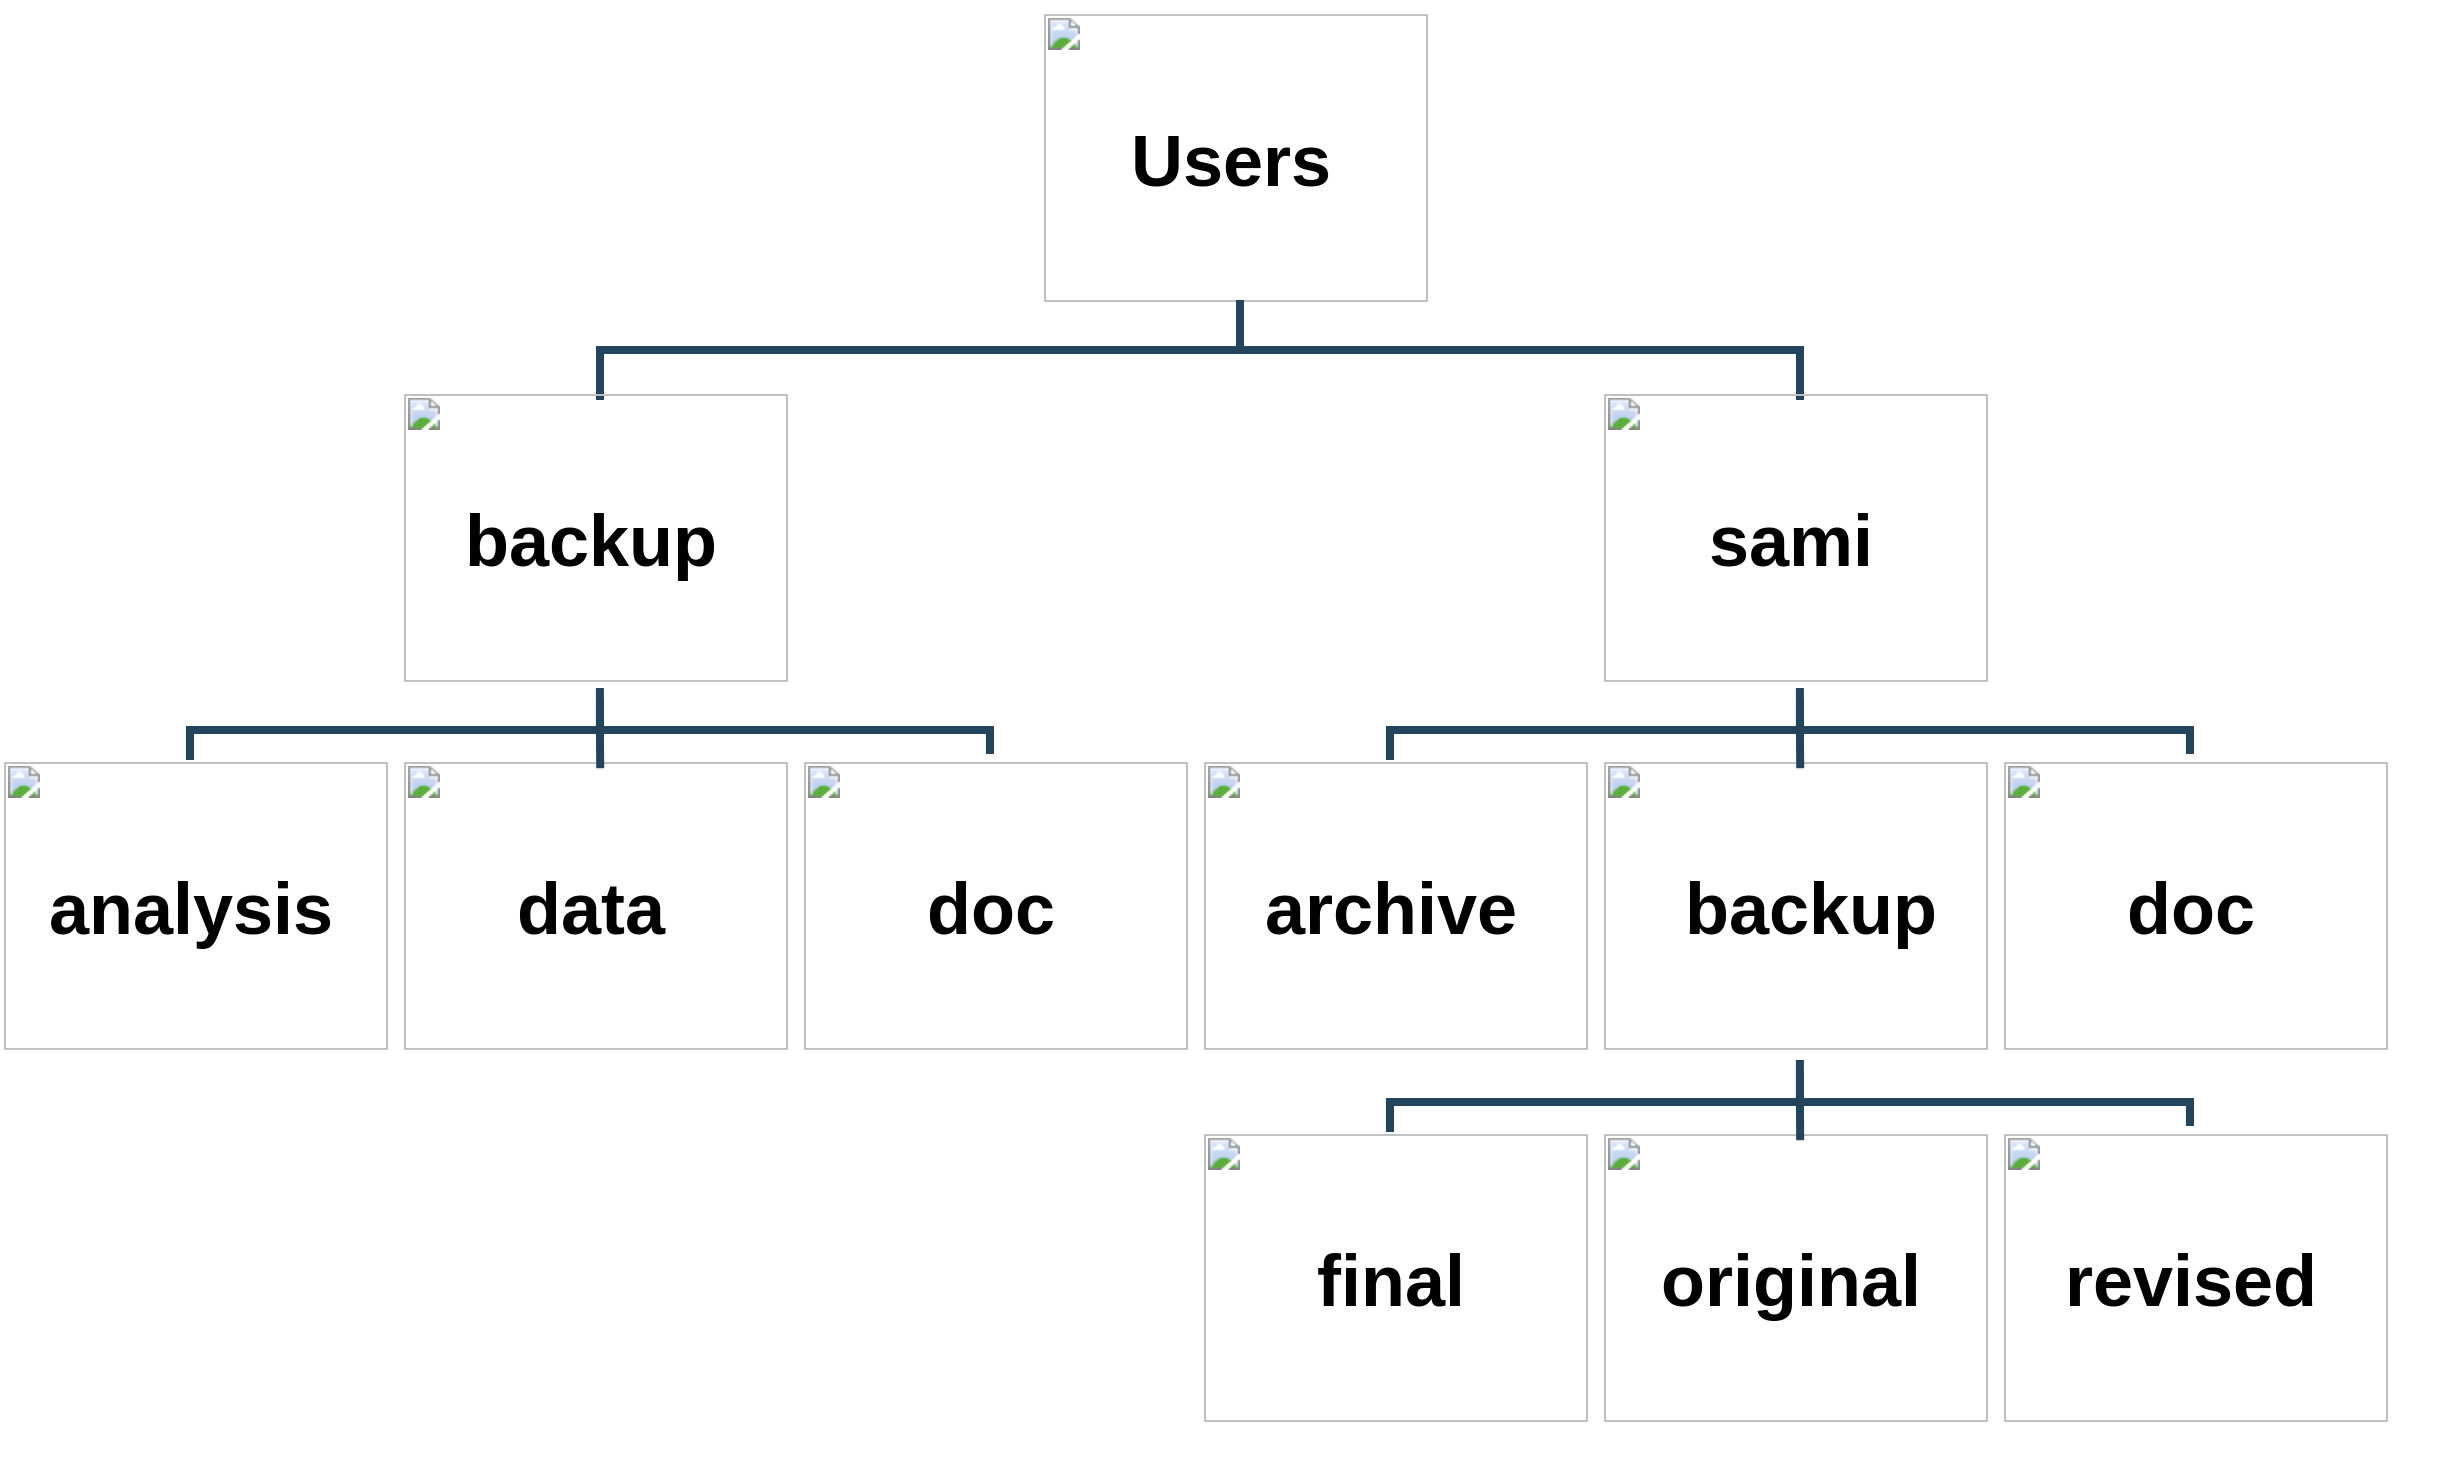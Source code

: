 <mxfile version="13.7.9" type="device"><diagram name="Page-1" id="97916047-d0de-89f5-080d-49f4d83e522f"><mxGraphModel dx="1406" dy="1082" grid="1" gridSize="10" guides="1" tooltips="1" connect="1" arrows="1" fold="1" page="1" pageScale="1.5" pageWidth="1600" pageHeight="1200" background="#ffffff" math="0" shadow="0"><root><mxCell id="0"/><mxCell id="1" parent="0"/><mxCell id="RomWQ7Ud2bz2Ab_qu5k_-63" value="&lt;b id=&quot;docs-internal-guid-176f5fae-7fff-e4cc-c32f-561251613e68&quot; style=&quot;color: rgb(0 , 0 , 0) ; font-style: normal ; letter-spacing: normal ; text-indent: 0px ; text-transform: none ; word-spacing: 0px ; text-decoration: none ; font-weight: normal&quot;&gt;&lt;img width=&quot;192px;&quot; height=&quot;144px;&quot; src=&quot;https://lh3.googleusercontent.com/78sJuBriYOyETrLdyUgUUgEK4_e1ZvOvROPOQzKT-BE1trKszS342RcHLoVeCTw-zpGUh8o0Q4nxf1scBqOMTSjhbAeKdQ6dpFaHuef88_RFK5LPYRxensBogocqFlDy9eZvOLLuT_aV8w&quot;&gt;&lt;br&gt;&lt;/b&gt;&lt;br class=&quot;Apple-interchange-newline&quot; style=&quot;color: rgb(0 , 0 , 0) ; font-style: normal ; font-weight: normal ; letter-spacing: normal ; text-indent: 0px ; text-transform: none ; word-spacing: 0px ; text-decoration: none&quot;&gt;" style="text;whiteSpace=wrap;html=1;" parent="1" vertex="1"><mxGeometry x="760" y="270" width="220" height="160" as="geometry"/></mxCell><mxCell id="RomWQ7Ud2bz2Ab_qu5k_-64" value="" style="edgeStyle=elbowEdgeStyle;elbow=vertical;strokeWidth=4;endArrow=none;endFill=0;fontStyle=1;strokeColor=#23445D;rounded=0;" parent="1" edge="1"><mxGeometry x="180" y="179.5" width="100" height="100" as="geometry"><mxPoint x="860" y="420" as="sourcePoint"/><mxPoint x="540" y="470" as="targetPoint"/></mxGeometry></mxCell><mxCell id="RomWQ7Ud2bz2Ab_qu5k_-65" value="&lt;b id=&quot;docs-internal-guid-176f5fae-7fff-e4cc-c32f-561251613e68&quot; style=&quot;color: rgb(0 , 0 , 0) ; font-style: normal ; letter-spacing: normal ; text-indent: 0px ; text-transform: none ; word-spacing: 0px ; text-decoration: none ; font-weight: normal&quot;&gt;&lt;img width=&quot;192px;&quot; height=&quot;144px;&quot; src=&quot;https://lh3.googleusercontent.com/78sJuBriYOyETrLdyUgUUgEK4_e1ZvOvROPOQzKT-BE1trKszS342RcHLoVeCTw-zpGUh8o0Q4nxf1scBqOMTSjhbAeKdQ6dpFaHuef88_RFK5LPYRxensBogocqFlDy9eZvOLLuT_aV8w&quot;&gt;&lt;br&gt;&lt;/b&gt;&lt;br class=&quot;Apple-interchange-newline&quot; style=&quot;color: rgb(0 , 0 , 0) ; font-style: normal ; font-weight: normal ; letter-spacing: normal ; text-indent: 0px ; text-transform: none ; word-spacing: 0px ; text-decoration: none&quot;&gt;" style="text;whiteSpace=wrap;html=1;" parent="1" vertex="1"><mxGeometry x="440" y="460" width="220" height="160" as="geometry"/></mxCell><mxCell id="RomWQ7Ud2bz2Ab_qu5k_-66" value="" style="edgeStyle=elbowEdgeStyle;elbow=vertical;strokeWidth=4;endArrow=none;endFill=0;fontStyle=1;strokeColor=#23445D;rounded=0;" parent="1" edge="1"><mxGeometry x="190" y="179.5" width="100" height="100" as="geometry"><mxPoint x="1140" y="470" as="sourcePoint"/><mxPoint x="860" y="420" as="targetPoint"/></mxGeometry></mxCell><mxCell id="RomWQ7Ud2bz2Ab_qu5k_-67" value="&lt;span style=&quot;font-size: 36px&quot;&gt;&lt;b&gt;Users&lt;/b&gt;&lt;/span&gt;" style="text;html=1;align=center;verticalAlign=middle;resizable=0;points=[];autosize=1;" parent="1" vertex="1"><mxGeometry x="795" y="335" width="120" height="30" as="geometry"/></mxCell><mxCell id="RomWQ7Ud2bz2Ab_qu5k_-68" value="&lt;b id=&quot;docs-internal-guid-176f5fae-7fff-e4cc-c32f-561251613e68&quot; style=&quot;color: rgb(0 , 0 , 0) ; font-style: normal ; letter-spacing: normal ; text-indent: 0px ; text-transform: none ; word-spacing: 0px ; text-decoration: none ; font-weight: normal&quot;&gt;&lt;img width=&quot;192px;&quot; height=&quot;144px;&quot; src=&quot;https://lh3.googleusercontent.com/78sJuBriYOyETrLdyUgUUgEK4_e1ZvOvROPOQzKT-BE1trKszS342RcHLoVeCTw-zpGUh8o0Q4nxf1scBqOMTSjhbAeKdQ6dpFaHuef88_RFK5LPYRxensBogocqFlDy9eZvOLLuT_aV8w&quot;&gt;&lt;br&gt;&lt;/b&gt;&lt;br class=&quot;Apple-interchange-newline&quot; style=&quot;color: rgb(0 , 0 , 0) ; font-style: normal ; font-weight: normal ; letter-spacing: normal ; text-indent: 0px ; text-transform: none ; word-spacing: 0px ; text-decoration: none&quot;&gt;" style="text;whiteSpace=wrap;html=1;" parent="1" vertex="1"><mxGeometry x="1040" y="460" width="220" height="160" as="geometry"/></mxCell><mxCell id="RomWQ7Ud2bz2Ab_qu5k_-69" value="&lt;b&gt;&lt;font style=&quot;font-size: 36px&quot;&gt;backup&lt;/font&gt;&lt;/b&gt;" style="text;html=1;align=center;verticalAlign=middle;resizable=0;points=[];autosize=1;" parent="1" vertex="1"><mxGeometry x="465" y="525" width="140" height="30" as="geometry"/></mxCell><mxCell id="RomWQ7Ud2bz2Ab_qu5k_-71" value="&lt;b&gt;&lt;font style=&quot;font-size: 36px&quot;&gt;sami&lt;/font&gt;&lt;/b&gt;" style="text;html=1;align=center;verticalAlign=middle;resizable=0;points=[];autosize=1;" parent="1" vertex="1"><mxGeometry x="1085" y="525" width="100" height="30" as="geometry"/></mxCell><mxCell id="RomWQ7Ud2bz2Ab_qu5k_-72" value="&lt;b id=&quot;docs-internal-guid-176f5fae-7fff-e4cc-c32f-561251613e68&quot; style=&quot;color: rgb(0 , 0 , 0) ; font-style: normal ; letter-spacing: normal ; text-indent: 0px ; text-transform: none ; word-spacing: 0px ; text-decoration: none ; font-weight: normal&quot;&gt;&lt;img width=&quot;192px;&quot; height=&quot;144px;&quot; src=&quot;https://lh3.googleusercontent.com/78sJuBriYOyETrLdyUgUUgEK4_e1ZvOvROPOQzKT-BE1trKszS342RcHLoVeCTw-zpGUh8o0Q4nxf1scBqOMTSjhbAeKdQ6dpFaHuef88_RFK5LPYRxensBogocqFlDy9eZvOLLuT_aV8w&quot;&gt;&lt;br&gt;&lt;/b&gt;&lt;br class=&quot;Apple-interchange-newline&quot; style=&quot;color: rgb(0 , 0 , 0) ; font-style: normal ; font-weight: normal ; letter-spacing: normal ; text-indent: 0px ; text-transform: none ; word-spacing: 0px ; text-decoration: none&quot;&gt;" style="text;whiteSpace=wrap;html=1;" parent="1" vertex="1"><mxGeometry x="840" y="644" width="220" height="160" as="geometry"/></mxCell><mxCell id="RomWQ7Ud2bz2Ab_qu5k_-73" value="&lt;b id=&quot;docs-internal-guid-176f5fae-7fff-e4cc-c32f-561251613e68&quot; style=&quot;color: rgb(0 , 0 , 0) ; font-style: normal ; letter-spacing: normal ; text-indent: 0px ; text-transform: none ; word-spacing: 0px ; text-decoration: none ; font-weight: normal&quot;&gt;&lt;img width=&quot;192px;&quot; height=&quot;144px;&quot; src=&quot;https://lh3.googleusercontent.com/78sJuBriYOyETrLdyUgUUgEK4_e1ZvOvROPOQzKT-BE1trKszS342RcHLoVeCTw-zpGUh8o0Q4nxf1scBqOMTSjhbAeKdQ6dpFaHuef88_RFK5LPYRxensBogocqFlDy9eZvOLLuT_aV8w&quot;&gt;&lt;br&gt;&lt;/b&gt;&lt;br class=&quot;Apple-interchange-newline&quot; style=&quot;color: rgb(0 , 0 , 0) ; font-style: normal ; font-weight: normal ; letter-spacing: normal ; text-indent: 0px ; text-transform: none ; word-spacing: 0px ; text-decoration: none&quot;&gt;" style="text;whiteSpace=wrap;html=1;" parent="1" vertex="1"><mxGeometry x="1040" y="644" width="220" height="160" as="geometry"/></mxCell><mxCell id="RomWQ7Ud2bz2Ab_qu5k_-74" value="&lt;b id=&quot;docs-internal-guid-176f5fae-7fff-e4cc-c32f-561251613e68&quot; style=&quot;color: rgb(0 , 0 , 0) ; font-style: normal ; letter-spacing: normal ; text-indent: 0px ; text-transform: none ; word-spacing: 0px ; text-decoration: none ; font-weight: normal&quot;&gt;&lt;img width=&quot;192px;&quot; height=&quot;144px;&quot; src=&quot;https://lh3.googleusercontent.com/78sJuBriYOyETrLdyUgUUgEK4_e1ZvOvROPOQzKT-BE1trKszS342RcHLoVeCTw-zpGUh8o0Q4nxf1scBqOMTSjhbAeKdQ6dpFaHuef88_RFK5LPYRxensBogocqFlDy9eZvOLLuT_aV8w&quot;&gt;&lt;br&gt;&lt;/b&gt;&lt;br class=&quot;Apple-interchange-newline&quot; style=&quot;color: rgb(0 , 0 , 0) ; font-style: normal ; font-weight: normal ; letter-spacing: normal ; text-indent: 0px ; text-transform: none ; word-spacing: 0px ; text-decoration: none&quot;&gt;" style="text;whiteSpace=wrap;html=1;" parent="1" vertex="1"><mxGeometry x="1240" y="644" width="220" height="160" as="geometry"/></mxCell><mxCell id="RomWQ7Ud2bz2Ab_qu5k_-79" value="&lt;b&gt;&lt;font style=&quot;font-size: 36px&quot;&gt;archive&lt;/font&gt;&lt;/b&gt;" style="text;html=1;align=center;verticalAlign=middle;resizable=0;points=[];autosize=1;" parent="1" vertex="1"><mxGeometry x="865" y="709" width="140" height="30" as="geometry"/></mxCell><mxCell id="RomWQ7Ud2bz2Ab_qu5k_-80" value="&lt;b&gt;&lt;font style=&quot;font-size: 36px&quot;&gt;backup&lt;/font&gt;&lt;/b&gt;" style="text;html=1;align=center;verticalAlign=middle;resizable=0;points=[];autosize=1;" parent="1" vertex="1"><mxGeometry x="1075" y="709" width="140" height="30" as="geometry"/></mxCell><mxCell id="RomWQ7Ud2bz2Ab_qu5k_-81" value="&lt;b&gt;&lt;font style=&quot;font-size: 36px&quot;&gt;doc&lt;/font&gt;&lt;/b&gt;" style="text;html=1;align=center;verticalAlign=middle;resizable=0;points=[];autosize=1;" parent="1" vertex="1"><mxGeometry x="1295" y="709" width="80" height="30" as="geometry"/></mxCell><mxCell id="RomWQ7Ud2bz2Ab_qu5k_-82" value="" style="edgeStyle=elbowEdgeStyle;elbow=vertical;strokeWidth=4;endArrow=none;endFill=0;fontStyle=1;strokeColor=#23445D;rounded=0;" parent="1" edge="1"><mxGeometry x="654.95" y="363.42" width="100" height="100" as="geometry"><mxPoint x="1140" y="620" as="sourcePoint"/><mxPoint x="935" y="650" as="targetPoint"/></mxGeometry></mxCell><mxCell id="RomWQ7Ud2bz2Ab_qu5k_-83" value="" style="edgeStyle=elbowEdgeStyle;elbow=vertical;strokeWidth=4;endArrow=none;endFill=0;fontStyle=1;strokeColor=#23445D;rounded=0;entryX=0.455;entryY=0.063;entryDx=0;entryDy=0;entryPerimeter=0;" parent="1" edge="1"><mxGeometry x="459.95" y="373.5" width="100" height="100" as="geometry"><mxPoint x="1139.95" y="614" as="sourcePoint"/><mxPoint x="1140.1" y="654.08" as="targetPoint"/></mxGeometry></mxCell><mxCell id="qKiXcHkQbp2_lUSved85-1" value="" style="edgeStyle=elbowEdgeStyle;elbow=vertical;strokeWidth=4;endArrow=none;endFill=0;fontStyle=1;strokeColor=#23445D;rounded=0;" edge="1" parent="1"><mxGeometry x="654.95" y="366.42" width="100" height="100" as="geometry"><mxPoint x="1140" y="623" as="sourcePoint"/><mxPoint x="1335" y="647" as="targetPoint"/></mxGeometry></mxCell><mxCell id="qKiXcHkQbp2_lUSved85-2" value="&lt;b id=&quot;docs-internal-guid-176f5fae-7fff-e4cc-c32f-561251613e68&quot; style=&quot;color: rgb(0 , 0 , 0) ; font-style: normal ; letter-spacing: normal ; text-indent: 0px ; text-transform: none ; word-spacing: 0px ; text-decoration: none ; font-weight: normal&quot;&gt;&lt;img width=&quot;192px;&quot; height=&quot;144px;&quot; src=&quot;https://lh3.googleusercontent.com/78sJuBriYOyETrLdyUgUUgEK4_e1ZvOvROPOQzKT-BE1trKszS342RcHLoVeCTw-zpGUh8o0Q4nxf1scBqOMTSjhbAeKdQ6dpFaHuef88_RFK5LPYRxensBogocqFlDy9eZvOLLuT_aV8w&quot;&gt;&lt;br&gt;&lt;/b&gt;&lt;br class=&quot;Apple-interchange-newline&quot; style=&quot;color: rgb(0 , 0 , 0) ; font-style: normal ; font-weight: normal ; letter-spacing: normal ; text-indent: 0px ; text-transform: none ; word-spacing: 0px ; text-decoration: none&quot;&gt;" style="text;whiteSpace=wrap;html=1;" vertex="1" parent="1"><mxGeometry x="840" y="830" width="220" height="160" as="geometry"/></mxCell><mxCell id="qKiXcHkQbp2_lUSved85-3" value="&lt;b id=&quot;docs-internal-guid-176f5fae-7fff-e4cc-c32f-561251613e68&quot; style=&quot;color: rgb(0 , 0 , 0) ; font-style: normal ; letter-spacing: normal ; text-indent: 0px ; text-transform: none ; word-spacing: 0px ; text-decoration: none ; font-weight: normal&quot;&gt;&lt;img width=&quot;192px;&quot; height=&quot;144px;&quot; src=&quot;https://lh3.googleusercontent.com/78sJuBriYOyETrLdyUgUUgEK4_e1ZvOvROPOQzKT-BE1trKszS342RcHLoVeCTw-zpGUh8o0Q4nxf1scBqOMTSjhbAeKdQ6dpFaHuef88_RFK5LPYRxensBogocqFlDy9eZvOLLuT_aV8w&quot;&gt;&lt;br&gt;&lt;/b&gt;&lt;br class=&quot;Apple-interchange-newline&quot; style=&quot;color: rgb(0 , 0 , 0) ; font-style: normal ; font-weight: normal ; letter-spacing: normal ; text-indent: 0px ; text-transform: none ; word-spacing: 0px ; text-decoration: none&quot;&gt;" style="text;whiteSpace=wrap;html=1;" vertex="1" parent="1"><mxGeometry x="1040" y="830" width="220" height="160" as="geometry"/></mxCell><mxCell id="qKiXcHkQbp2_lUSved85-4" value="&lt;b id=&quot;docs-internal-guid-176f5fae-7fff-e4cc-c32f-561251613e68&quot; style=&quot;color: rgb(0 , 0 , 0) ; font-style: normal ; letter-spacing: normal ; text-indent: 0px ; text-transform: none ; word-spacing: 0px ; text-decoration: none ; font-weight: normal&quot;&gt;&lt;img width=&quot;192px;&quot; height=&quot;144px;&quot; src=&quot;https://lh3.googleusercontent.com/78sJuBriYOyETrLdyUgUUgEK4_e1ZvOvROPOQzKT-BE1trKszS342RcHLoVeCTw-zpGUh8o0Q4nxf1scBqOMTSjhbAeKdQ6dpFaHuef88_RFK5LPYRxensBogocqFlDy9eZvOLLuT_aV8w&quot;&gt;&lt;br&gt;&lt;/b&gt;&lt;br class=&quot;Apple-interchange-newline&quot; style=&quot;color: rgb(0 , 0 , 0) ; font-style: normal ; font-weight: normal ; letter-spacing: normal ; text-indent: 0px ; text-transform: none ; word-spacing: 0px ; text-decoration: none&quot;&gt;" style="text;whiteSpace=wrap;html=1;" vertex="1" parent="1"><mxGeometry x="1240" y="830" width="220" height="160" as="geometry"/></mxCell><mxCell id="qKiXcHkQbp2_lUSved85-5" value="&lt;b&gt;&lt;font style=&quot;font-size: 36px&quot;&gt;final&lt;/font&gt;&lt;/b&gt;" style="text;html=1;align=center;verticalAlign=middle;resizable=0;points=[];autosize=1;" vertex="1" parent="1"><mxGeometry x="890" y="895" width="90" height="30" as="geometry"/></mxCell><mxCell id="qKiXcHkQbp2_lUSved85-6" value="&lt;b&gt;&lt;font style=&quot;font-size: 36px&quot;&gt;original&lt;/font&gt;&lt;/b&gt;" style="text;html=1;align=center;verticalAlign=middle;resizable=0;points=[];autosize=1;" vertex="1" parent="1"><mxGeometry x="1060" y="895" width="150" height="30" as="geometry"/></mxCell><mxCell id="qKiXcHkQbp2_lUSved85-7" value="&lt;b&gt;&lt;font style=&quot;font-size: 36px&quot;&gt;revised&lt;/font&gt;&lt;/b&gt;" style="text;html=1;align=center;verticalAlign=middle;resizable=0;points=[];autosize=1;" vertex="1" parent="1"><mxGeometry x="1265" y="895" width="140" height="30" as="geometry"/></mxCell><mxCell id="qKiXcHkQbp2_lUSved85-8" value="" style="edgeStyle=elbowEdgeStyle;elbow=vertical;strokeWidth=4;endArrow=none;endFill=0;fontStyle=1;strokeColor=#23445D;rounded=0;" edge="1" parent="1"><mxGeometry x="654.95" y="549.42" width="100" height="100" as="geometry"><mxPoint x="1140" y="806" as="sourcePoint"/><mxPoint x="935" y="836" as="targetPoint"/></mxGeometry></mxCell><mxCell id="qKiXcHkQbp2_lUSved85-9" value="" style="edgeStyle=elbowEdgeStyle;elbow=vertical;strokeWidth=4;endArrow=none;endFill=0;fontStyle=1;strokeColor=#23445D;rounded=0;entryX=0.455;entryY=0.063;entryDx=0;entryDy=0;entryPerimeter=0;" edge="1" parent="1"><mxGeometry x="459.95" y="559.5" width="100" height="100" as="geometry"><mxPoint x="1139.95" y="800" as="sourcePoint"/><mxPoint x="1140.1" y="840.08" as="targetPoint"/></mxGeometry></mxCell><mxCell id="qKiXcHkQbp2_lUSved85-10" value="" style="edgeStyle=elbowEdgeStyle;elbow=vertical;strokeWidth=4;endArrow=none;endFill=0;fontStyle=1;strokeColor=#23445D;rounded=0;" edge="1" parent="1"><mxGeometry x="654.95" y="552.42" width="100" height="100" as="geometry"><mxPoint x="1140" y="809" as="sourcePoint"/><mxPoint x="1335" y="833" as="targetPoint"/></mxGeometry></mxCell><mxCell id="qKiXcHkQbp2_lUSved85-11" value="&lt;b id=&quot;docs-internal-guid-176f5fae-7fff-e4cc-c32f-561251613e68&quot; style=&quot;color: rgb(0 , 0 , 0) ; font-style: normal ; letter-spacing: normal ; text-indent: 0px ; text-transform: none ; word-spacing: 0px ; text-decoration: none ; font-weight: normal&quot;&gt;&lt;img width=&quot;192px;&quot; height=&quot;144px;&quot; src=&quot;https://lh3.googleusercontent.com/78sJuBriYOyETrLdyUgUUgEK4_e1ZvOvROPOQzKT-BE1trKszS342RcHLoVeCTw-zpGUh8o0Q4nxf1scBqOMTSjhbAeKdQ6dpFaHuef88_RFK5LPYRxensBogocqFlDy9eZvOLLuT_aV8w&quot;&gt;&lt;br&gt;&lt;/b&gt;&lt;br class=&quot;Apple-interchange-newline&quot; style=&quot;color: rgb(0 , 0 , 0) ; font-style: normal ; font-weight: normal ; letter-spacing: normal ; text-indent: 0px ; text-transform: none ; word-spacing: 0px ; text-decoration: none&quot;&gt;" style="text;whiteSpace=wrap;html=1;" vertex="1" parent="1"><mxGeometry x="240" y="644" width="220" height="160" as="geometry"/></mxCell><mxCell id="qKiXcHkQbp2_lUSved85-12" value="&lt;b id=&quot;docs-internal-guid-176f5fae-7fff-e4cc-c32f-561251613e68&quot; style=&quot;color: rgb(0 , 0 , 0) ; font-style: normal ; letter-spacing: normal ; text-indent: 0px ; text-transform: none ; word-spacing: 0px ; text-decoration: none ; font-weight: normal&quot;&gt;&lt;img width=&quot;192px;&quot; height=&quot;144px;&quot; src=&quot;https://lh3.googleusercontent.com/78sJuBriYOyETrLdyUgUUgEK4_e1ZvOvROPOQzKT-BE1trKszS342RcHLoVeCTw-zpGUh8o0Q4nxf1scBqOMTSjhbAeKdQ6dpFaHuef88_RFK5LPYRxensBogocqFlDy9eZvOLLuT_aV8w&quot;&gt;&lt;br&gt;&lt;/b&gt;&lt;br class=&quot;Apple-interchange-newline&quot; style=&quot;color: rgb(0 , 0 , 0) ; font-style: normal ; font-weight: normal ; letter-spacing: normal ; text-indent: 0px ; text-transform: none ; word-spacing: 0px ; text-decoration: none&quot;&gt;" style="text;whiteSpace=wrap;html=1;" vertex="1" parent="1"><mxGeometry x="440" y="644" width="220" height="160" as="geometry"/></mxCell><mxCell id="qKiXcHkQbp2_lUSved85-13" value="&lt;b id=&quot;docs-internal-guid-176f5fae-7fff-e4cc-c32f-561251613e68&quot; style=&quot;color: rgb(0 , 0 , 0) ; font-style: normal ; letter-spacing: normal ; text-indent: 0px ; text-transform: none ; word-spacing: 0px ; text-decoration: none ; font-weight: normal&quot;&gt;&lt;img width=&quot;192px;&quot; height=&quot;144px;&quot; src=&quot;https://lh3.googleusercontent.com/78sJuBriYOyETrLdyUgUUgEK4_e1ZvOvROPOQzKT-BE1trKszS342RcHLoVeCTw-zpGUh8o0Q4nxf1scBqOMTSjhbAeKdQ6dpFaHuef88_RFK5LPYRxensBogocqFlDy9eZvOLLuT_aV8w&quot;&gt;&lt;br&gt;&lt;/b&gt;&lt;br class=&quot;Apple-interchange-newline&quot; style=&quot;color: rgb(0 , 0 , 0) ; font-style: normal ; font-weight: normal ; letter-spacing: normal ; text-indent: 0px ; text-transform: none ; word-spacing: 0px ; text-decoration: none&quot;&gt;" style="text;whiteSpace=wrap;html=1;" vertex="1" parent="1"><mxGeometry x="640" y="644" width="220" height="160" as="geometry"/></mxCell><mxCell id="qKiXcHkQbp2_lUSved85-14" value="&lt;b&gt;&lt;font style=&quot;font-size: 36px&quot;&gt;analysis&lt;/font&gt;&lt;/b&gt;" style="text;html=1;align=center;verticalAlign=middle;resizable=0;points=[];autosize=1;" vertex="1" parent="1"><mxGeometry x="255" y="709" width="160" height="30" as="geometry"/></mxCell><mxCell id="qKiXcHkQbp2_lUSved85-15" value="&lt;b&gt;&lt;font style=&quot;font-size: 36px&quot;&gt;data&lt;/font&gt;&lt;/b&gt;" style="text;html=1;align=center;verticalAlign=middle;resizable=0;points=[];autosize=1;" vertex="1" parent="1"><mxGeometry x="490" y="709" width="90" height="30" as="geometry"/></mxCell><mxCell id="qKiXcHkQbp2_lUSved85-16" value="&lt;b&gt;&lt;font style=&quot;font-size: 36px&quot;&gt;doc&lt;/font&gt;&lt;/b&gt;" style="text;html=1;align=center;verticalAlign=middle;resizable=0;points=[];autosize=1;" vertex="1" parent="1"><mxGeometry x="695" y="709" width="80" height="30" as="geometry"/></mxCell><mxCell id="qKiXcHkQbp2_lUSved85-17" value="" style="edgeStyle=elbowEdgeStyle;elbow=vertical;strokeWidth=4;endArrow=none;endFill=0;fontStyle=1;strokeColor=#23445D;rounded=0;" edge="1" parent="1"><mxGeometry x="54.95" y="363.42" width="100" height="100" as="geometry"><mxPoint x="540" y="620" as="sourcePoint"/><mxPoint x="335" y="650" as="targetPoint"/></mxGeometry></mxCell><mxCell id="qKiXcHkQbp2_lUSved85-18" value="" style="edgeStyle=elbowEdgeStyle;elbow=vertical;strokeWidth=4;endArrow=none;endFill=0;fontStyle=1;strokeColor=#23445D;rounded=0;entryX=0.455;entryY=0.063;entryDx=0;entryDy=0;entryPerimeter=0;" edge="1" parent="1"><mxGeometry x="-140.05" y="373.5" width="100" height="100" as="geometry"><mxPoint x="539.95" y="614" as="sourcePoint"/><mxPoint x="540.1" y="654.08" as="targetPoint"/></mxGeometry></mxCell><mxCell id="qKiXcHkQbp2_lUSved85-19" value="" style="edgeStyle=elbowEdgeStyle;elbow=vertical;strokeWidth=4;endArrow=none;endFill=0;fontStyle=1;strokeColor=#23445D;rounded=0;" edge="1" parent="1"><mxGeometry x="54.95" y="366.42" width="100" height="100" as="geometry"><mxPoint x="540" y="623" as="sourcePoint"/><mxPoint x="735" y="647" as="targetPoint"/></mxGeometry></mxCell></root></mxGraphModel></diagram></mxfile>